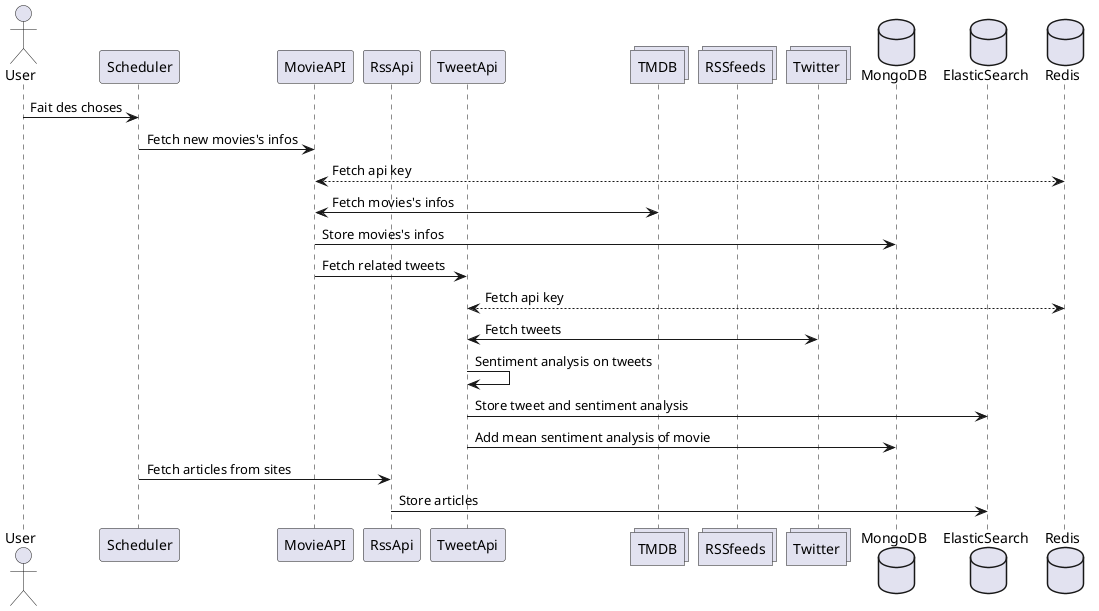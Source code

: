 @startuml diagram
    ' USERS
    actor       User          as user
    ' SCRIPTS
    participant Scheduler     as schedule
    participant MovieAPI      as movieAPI
    participant RssApi        as rssApi
    participant TweetApi      as tweetApi
    ' SOURCES
    collections TMDB          as tmdb
    collections RSSfeeds      as rssFeeds
    collections Twitter       as twitter
    ' DATABASES
    database    MongoDB       as mongodb
    database    ElasticSearch as elasticsearch
    database    Redis         as redis


    ' ACTIONS
    user        ->      schedule        : Fait des choses
    schedule    ->      movieAPI        : Fetch new movies's infos
    movieAPI    <-->    redis           : Fetch api key
    movieAPI    <->     tmdb            : Fetch movies's infos
    movieAPI    ->      mongodb         : Store movies's infos
    movieAPI    ->      tweetApi        : Fetch related tweets
    tweetApi    <-->    redis           : Fetch api key
    tweetApi    <->     twitter         : Fetch tweets
    tweetApi    ->      tweetApi        : Sentiment analysis on tweets
    tweetApi    ->      elasticsearch   : Store tweet and sentiment analysis
    tweetApi    ->      mongodb         : Add mean sentiment analysis of movie
    schedule    ->      rssApi          : Fetch articles from sites
    rssApi      ->      elasticsearch   : Store articles
@enduml